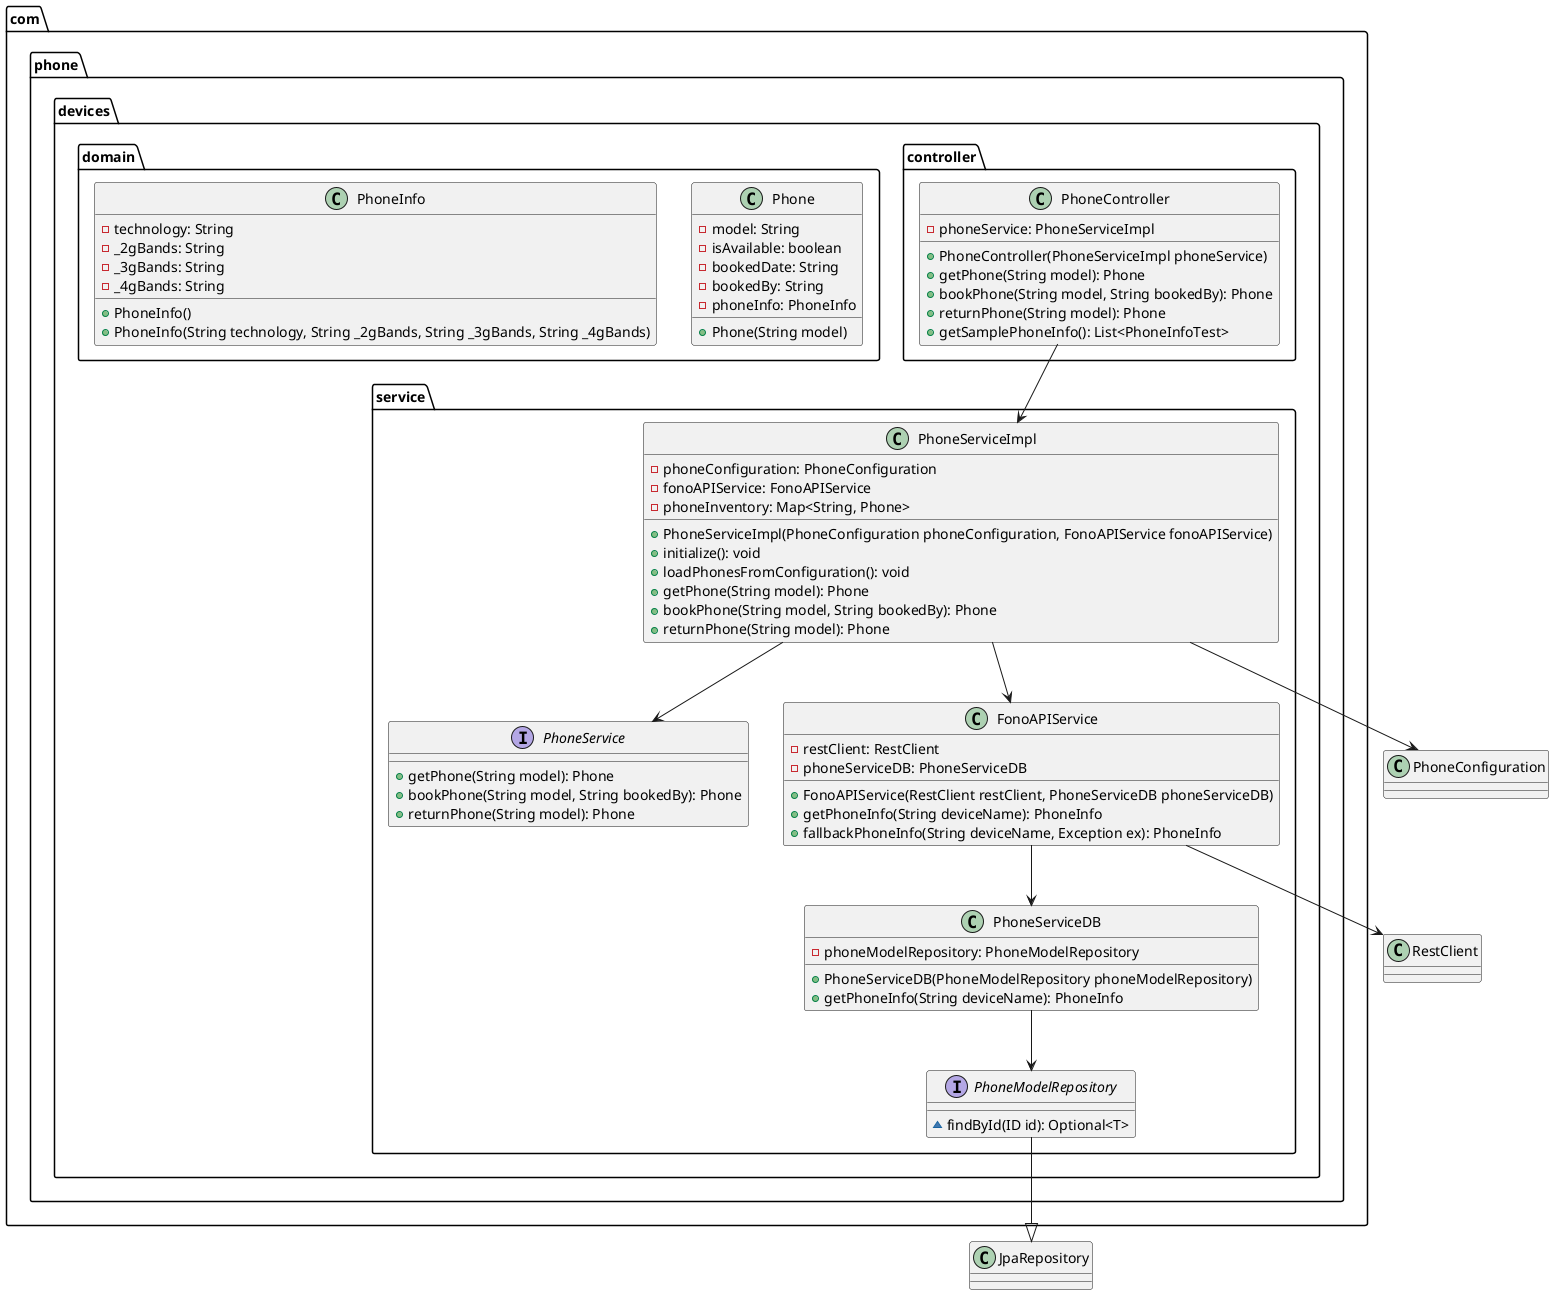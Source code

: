 @startuml
package "com.phone.devices.controller" {
    class PhoneController {
        - phoneService: PhoneServiceImpl
        + PhoneController(PhoneServiceImpl phoneService)
        + getPhone(String model): Phone
        + bookPhone(String model, String bookedBy): Phone
        + returnPhone(String model): Phone
        + getSamplePhoneInfo(): List<PhoneInfoTest>
    }
}

package "com.phone.devices.service" {
    interface PhoneService {
        + getPhone(String model): Phone
        + bookPhone(String model, String bookedBy): Phone
        + returnPhone(String model): Phone
    }

    class PhoneServiceImpl {
        - phoneConfiguration: PhoneConfiguration
        - fonoAPIService: FonoAPIService
        - phoneInventory: Map<String, Phone>
        + PhoneServiceImpl(PhoneConfiguration phoneConfiguration, FonoAPIService fonoAPIService)
        + initialize(): void
        + loadPhonesFromConfiguration(): void
        + getPhone(String model): Phone
        + bookPhone(String model, String bookedBy): Phone
        + returnPhone(String model): Phone
    }

    class FonoAPIService {
        - restClient: RestClient
        - phoneServiceDB: PhoneServiceDB
        + FonoAPIService(RestClient restClient, PhoneServiceDB phoneServiceDB)
        + getPhoneInfo(String deviceName): PhoneInfo
        + fallbackPhoneInfo(String deviceName, Exception ex): PhoneInfo
    }

    class PhoneServiceDB {
        - phoneModelRepository: PhoneModelRepository
        + PhoneServiceDB(PhoneModelRepository phoneModelRepository)
        + getPhoneInfo(String deviceName): PhoneInfo
    }

    interface PhoneModelRepository {
        ~ findById(ID id): Optional<T>
    }
}

package "com.phone.devices.domain" {
    class Phone {
        - model: String
        - isAvailable: boolean
        - bookedDate: String
        - bookedBy: String
        - phoneInfo: PhoneInfo
        + Phone(String model)
    }

    class PhoneInfo {
        - technology: String
        - _2gBands: String
        - _3gBands: String
        - _4gBands: String
        + PhoneInfo()
        + PhoneInfo(String technology, String _2gBands, String _3gBands, String _4gBands)
    }
}


PhoneController --> PhoneServiceImpl
PhoneServiceImpl --> PhoneConfiguration
PhoneServiceImpl --> FonoAPIService
PhoneServiceImpl --> PhoneService
FonoAPIService --> RestClient
FonoAPIService --> PhoneServiceDB
PhoneServiceDB --> PhoneModelRepository
PhoneModelRepository --|> JpaRepository
@enduml